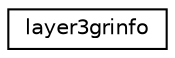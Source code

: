 digraph "Graphical Class Hierarchy"
{
 // LATEX_PDF_SIZE
  edge [fontname="Helvetica",fontsize="10",labelfontname="Helvetica",labelfontsize="10"];
  node [fontname="Helvetica",fontsize="10",shape=record];
  rankdir="LR";
  Node0 [label="layer3grinfo",height=0.2,width=0.4,color="black", fillcolor="white", style="filled",URL="$df/d3c/structlayer3grinfo.html",tooltip=" "];
}
